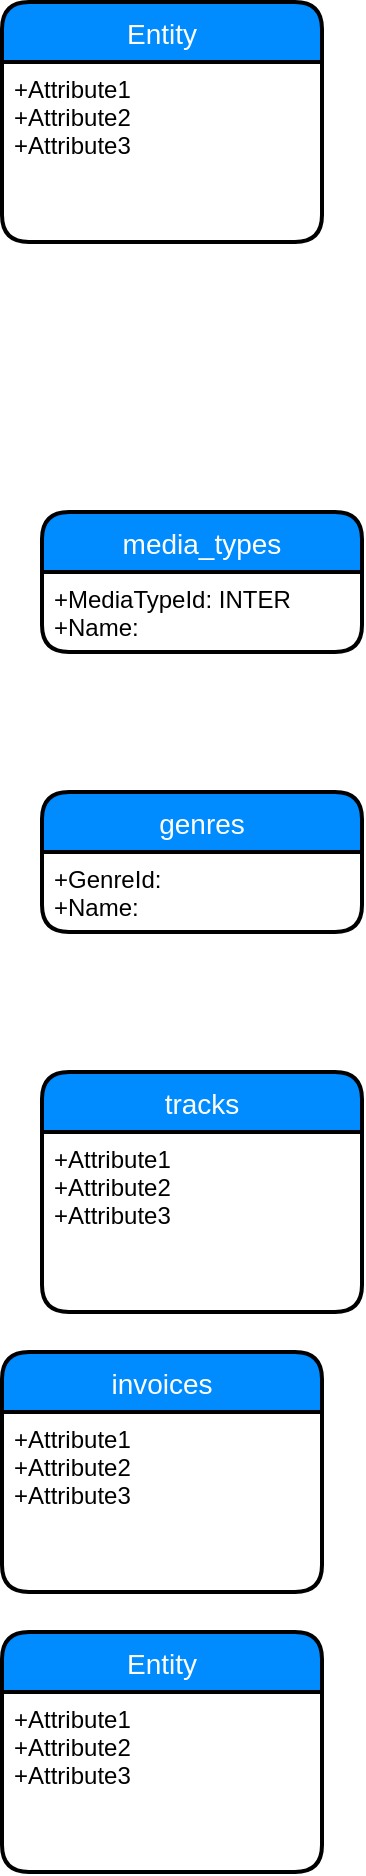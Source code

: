 <mxfile type="github" version="11.0.5"><diagram id="5NUPvJ2lXKhtJHt6dq6w" name="Page-1"><mxGraphModel grid="1" dx="1445" dy="1478" gridSize="10" guides="1" tooltips="1" connect="1" arrows="1" fold="1" page="1" pageScale="1" pageWidth="850" pageHeight="1100" math="0" shadow="0"><root><mxCell id="0" /><mxCell id="1" parent="0" /><mxCell id="LHz-GTKlXnrP01kNnBoq-1" value="media_types" parent="1" style="swimlane;childLayout=stackLayout;horizontal=1;startSize=30;horizontalStack=0;fillColor=#008cff;fontColor=#FFFFFF;rounded=1;fontSize=14;fontStyle=0;strokeWidth=2;resizeParent=0;resizeLast=1;shadow=0;dashed=0;align=center;" vertex="1"><mxGeometry as="geometry" height="70" width="160" x="20" y="100" /></mxCell><mxCell id="LHz-GTKlXnrP01kNnBoq-2" value="+MediaTypeId: INTER&#10;+Name:" parent="LHz-GTKlXnrP01kNnBoq-1" style="align=left;strokeColor=none;fillColor=none;spacingLeft=4;fontSize=12;verticalAlign=top;resizable=0;rotatable=0;part=1;" vertex="1"><mxGeometry as="geometry" height="40" width="160" y="30" /></mxCell><mxCell id="LHz-GTKlXnrP01kNnBoq-3" value="genres" parent="1" style="swimlane;childLayout=stackLayout;horizontal=1;startSize=30;horizontalStack=0;fillColor=#008cff;fontColor=#FFFFFF;rounded=1;fontSize=14;fontStyle=0;strokeWidth=2;resizeParent=0;resizeLast=1;shadow=0;dashed=0;align=center;" vertex="1"><mxGeometry as="geometry" height="70" width="160" x="20" y="240" /></mxCell><mxCell id="LHz-GTKlXnrP01kNnBoq-4" value="+GenreId:&#10;+Name:" parent="LHz-GTKlXnrP01kNnBoq-3" style="align=left;strokeColor=none;fillColor=none;spacingLeft=4;fontSize=12;verticalAlign=top;resizable=0;rotatable=0;part=1;" vertex="1"><mxGeometry as="geometry" height="40" width="160" y="30" /></mxCell><mxCell id="LHz-GTKlXnrP01kNnBoq-5" value="tracks" parent="1" style="swimlane;childLayout=stackLayout;horizontal=1;startSize=30;horizontalStack=0;fillColor=#008cff;fontColor=#FFFFFF;rounded=1;fontSize=14;fontStyle=0;strokeWidth=2;resizeParent=0;resizeLast=1;shadow=0;dashed=0;align=center;" vertex="1"><mxGeometry as="geometry" height="120" width="160" x="20" y="380" /></mxCell><mxCell id="LHz-GTKlXnrP01kNnBoq-6" value="+Attribute1&#10;+Attribute2&#10;+Attribute3" parent="LHz-GTKlXnrP01kNnBoq-5" style="align=left;strokeColor=none;fillColor=none;spacingLeft=4;fontSize=12;verticalAlign=top;resizable=0;rotatable=0;part=1;" vertex="1"><mxGeometry as="geometry" height="90" width="160" y="30" /></mxCell><mxCell id="LHz-GTKlXnrP01kNnBoq-7" value="Entity" parent="1" style="swimlane;childLayout=stackLayout;horizontal=1;startSize=30;horizontalStack=0;fillColor=#008cff;fontColor=#FFFFFF;rounded=1;fontSize=14;fontStyle=0;strokeWidth=2;resizeParent=0;resizeLast=1;shadow=0;dashed=0;align=center;" vertex="1"><mxGeometry as="geometry" height="120" width="160" y="-155" /></mxCell><mxCell id="LHz-GTKlXnrP01kNnBoq-8" value="+Attribute1&#10;+Attribute2&#10;+Attribute3" parent="LHz-GTKlXnrP01kNnBoq-7" style="align=left;strokeColor=none;fillColor=none;spacingLeft=4;fontSize=12;verticalAlign=top;resizable=0;rotatable=0;part=1;" vertex="1"><mxGeometry as="geometry" height="90" width="160" y="30" /></mxCell><mxCell id="LHz-GTKlXnrP01kNnBoq-9" value="invoices" parent="1" style="swimlane;childLayout=stackLayout;horizontal=1;startSize=30;horizontalStack=0;fillColor=#008cff;fontColor=#FFFFFF;rounded=1;fontSize=14;fontStyle=0;strokeWidth=2;resizeParent=0;resizeLast=1;shadow=0;dashed=0;align=center;" vertex="1"><mxGeometry as="geometry" height="120" width="160" y="520" /></mxCell><mxCell id="LHz-GTKlXnrP01kNnBoq-10" value="+Attribute1&#10;+Attribute2&#10;+Attribute3" parent="LHz-GTKlXnrP01kNnBoq-9" style="align=left;strokeColor=none;fillColor=none;spacingLeft=4;fontSize=12;verticalAlign=top;resizable=0;rotatable=0;part=1;" vertex="1"><mxGeometry as="geometry" height="90" width="160" y="30" /></mxCell><mxCell id="LHz-GTKlXnrP01kNnBoq-11" value="Entity" parent="1" style="swimlane;childLayout=stackLayout;horizontal=1;startSize=30;horizontalStack=0;fillColor=#008cff;fontColor=#FFFFFF;rounded=1;fontSize=14;fontStyle=0;strokeWidth=2;resizeParent=0;resizeLast=1;shadow=0;dashed=0;align=center;" vertex="1"><mxGeometry as="geometry" height="120" width="160" y="660" /></mxCell><mxCell id="LHz-GTKlXnrP01kNnBoq-12" value="+Attribute1&#10;+Attribute2&#10;+Attribute3" parent="LHz-GTKlXnrP01kNnBoq-11" style="align=left;strokeColor=none;fillColor=none;spacingLeft=4;fontSize=12;verticalAlign=top;resizable=0;rotatable=0;part=1;" vertex="1"><mxGeometry as="geometry" height="90" width="160" y="30" /></mxCell></root></mxGraphModel></diagram></mxfile>